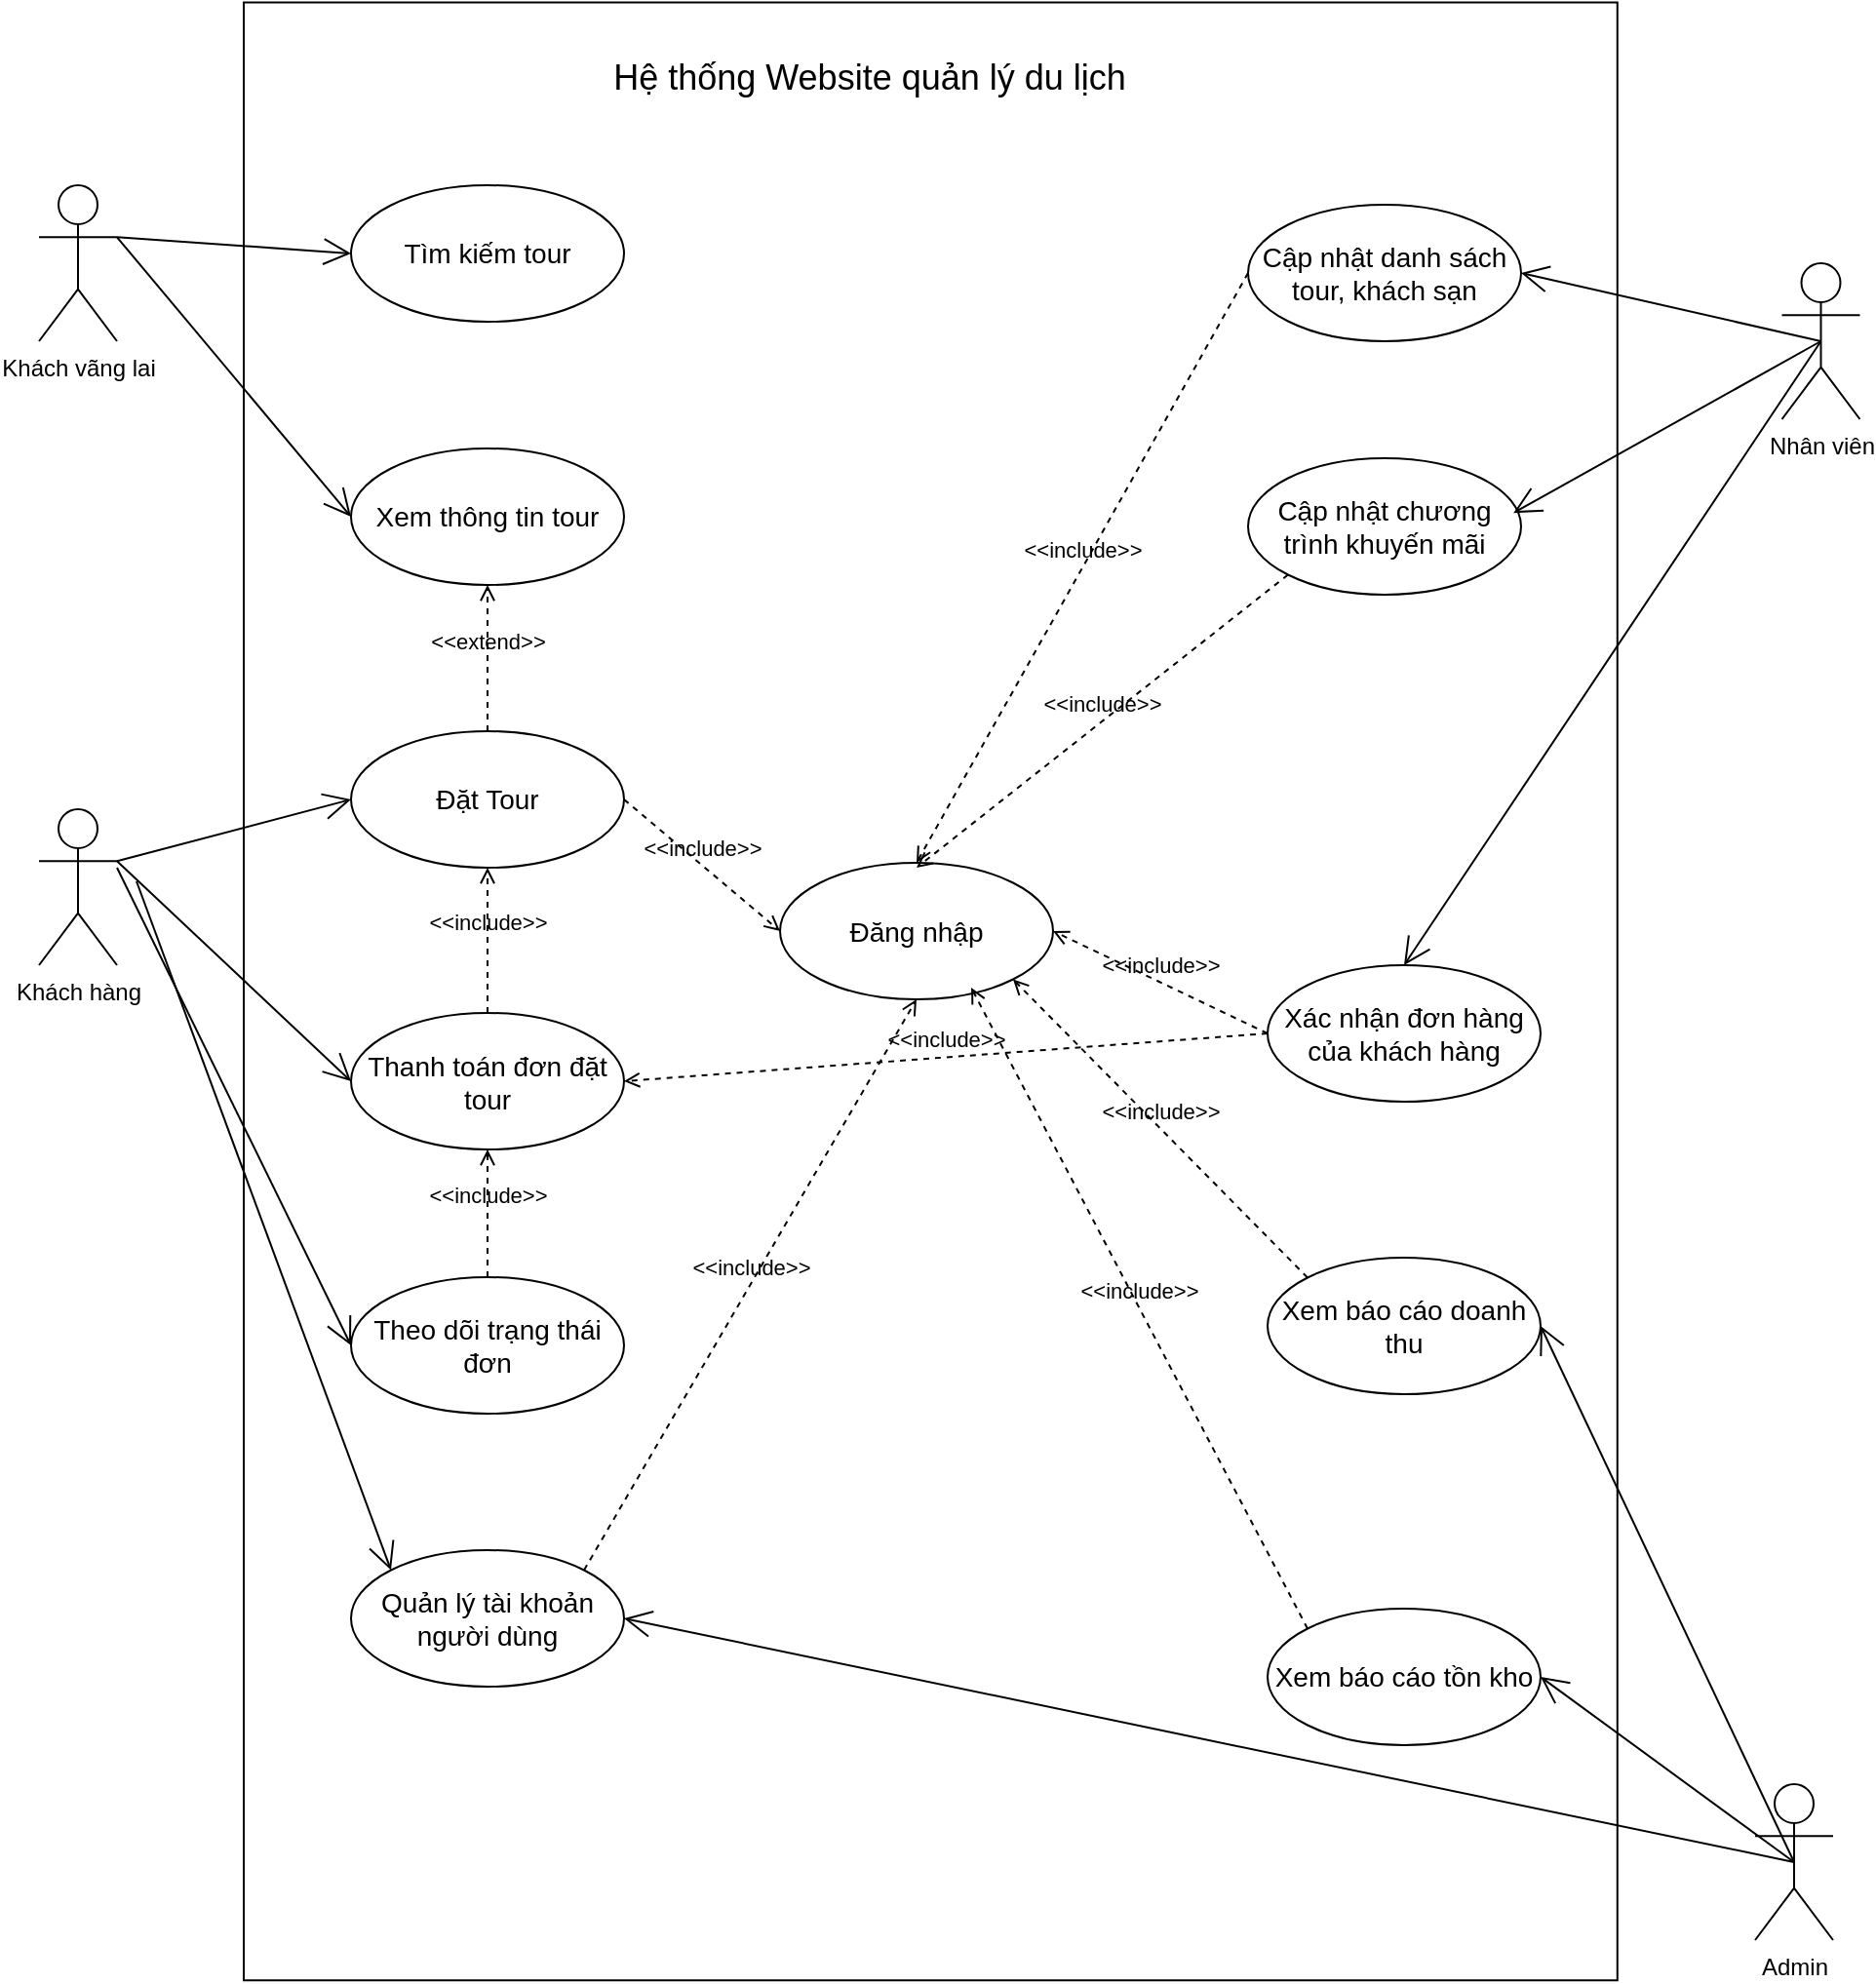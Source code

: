 <mxfile version="24.8.4">
  <diagram name="Trang-1" id="hdt0kNwCUX93PKICMKYl">
    <mxGraphModel dx="2580" dy="1114" grid="1" gridSize="10" guides="1" tooltips="1" connect="1" arrows="1" fold="1" page="1" pageScale="1" pageWidth="827" pageHeight="1169" math="0" shadow="0">
      <root>
        <mxCell id="0" />
        <mxCell id="1" parent="0" />
        <mxCell id="uMrHDG3yBGKmnmMAJlSV-4" value="" style="rounded=0;whiteSpace=wrap;html=1;rotation=90;" parent="1" vertex="1">
          <mxGeometry x="50.01" y="221.25" width="1014.37" height="704.38" as="geometry" />
        </mxCell>
        <mxCell id="mY8F6x1bd3g9hpZfZyls-1" value="&lt;font style=&quot;font-size: 18px;&quot;&gt;Hệ thống Website quản lý du lịch&lt;/font&gt;" style="text;strokeColor=none;align=center;fillColor=none;html=1;verticalAlign=middle;whiteSpace=wrap;rounded=0;" vertex="1" parent="1">
          <mxGeometry x="371.25" y="90" width="310" height="30" as="geometry" />
        </mxCell>
        <mxCell id="mY8F6x1bd3g9hpZfZyls-2" value="Khách vãng lai" style="shape=umlActor;verticalLabelPosition=bottom;verticalAlign=top;html=1;" vertex="1" parent="1">
          <mxGeometry x="100" y="160" width="40" height="80" as="geometry" />
        </mxCell>
        <mxCell id="mY8F6x1bd3g9hpZfZyls-7" value="Khách hàng" style="shape=umlActor;verticalLabelPosition=bottom;verticalAlign=top;html=1;" vertex="1" parent="1">
          <mxGeometry x="100" y="480" width="40" height="80" as="geometry" />
        </mxCell>
        <mxCell id="mY8F6x1bd3g9hpZfZyls-8" value="&lt;font style=&quot;font-size: 14px;&quot;&gt;Tìm kiếm tour&lt;/font&gt;" style="ellipse;whiteSpace=wrap;html=1;" vertex="1" parent="1">
          <mxGeometry x="260" y="160" width="140" height="70" as="geometry" />
        </mxCell>
        <mxCell id="mY8F6x1bd3g9hpZfZyls-9" value="&lt;font style=&quot;font-size: 14px;&quot;&gt;Xem thông tin tour&lt;/font&gt;" style="ellipse;whiteSpace=wrap;html=1;" vertex="1" parent="1">
          <mxGeometry x="260" y="295" width="140" height="70" as="geometry" />
        </mxCell>
        <mxCell id="mY8F6x1bd3g9hpZfZyls-10" value="&lt;span style=&quot;font-size: 14px;&quot;&gt;Đặt Tour&lt;/span&gt;" style="ellipse;whiteSpace=wrap;html=1;" vertex="1" parent="1">
          <mxGeometry x="260" y="440" width="140" height="70" as="geometry" />
        </mxCell>
        <mxCell id="mY8F6x1bd3g9hpZfZyls-11" value="&lt;span style=&quot;font-size: 14px;&quot;&gt;Thanh toán đơn đặt tour&lt;/span&gt;" style="ellipse;whiteSpace=wrap;html=1;" vertex="1" parent="1">
          <mxGeometry x="260" y="584.5" width="140" height="70" as="geometry" />
        </mxCell>
        <mxCell id="mY8F6x1bd3g9hpZfZyls-12" value="&lt;span style=&quot;font-size: 14px;&quot;&gt;Theo dõi trạng thái đơn&lt;/span&gt;" style="ellipse;whiteSpace=wrap;html=1;" vertex="1" parent="1">
          <mxGeometry x="260" y="720" width="140" height="70" as="geometry" />
        </mxCell>
        <mxCell id="mY8F6x1bd3g9hpZfZyls-13" value="&lt;span style=&quot;font-size: 14px;&quot;&gt;Quản lý tài khoản người dùng&lt;/span&gt;" style="ellipse;whiteSpace=wrap;html=1;" vertex="1" parent="1">
          <mxGeometry x="260" y="860" width="140" height="70" as="geometry" />
        </mxCell>
        <mxCell id="mY8F6x1bd3g9hpZfZyls-14" value="&lt;span style=&quot;font-size: 14px;&quot;&gt;Đăng nhập&lt;/span&gt;" style="ellipse;whiteSpace=wrap;html=1;" vertex="1" parent="1">
          <mxGeometry x="480" y="507.5" width="140" height="70" as="geometry" />
        </mxCell>
        <mxCell id="mY8F6x1bd3g9hpZfZyls-15" value="" style="endArrow=open;endFill=1;endSize=12;html=1;rounded=0;exitX=1;exitY=0.333;exitDx=0;exitDy=0;exitPerimeter=0;" edge="1" parent="1" source="mY8F6x1bd3g9hpZfZyls-2">
          <mxGeometry width="160" relative="1" as="geometry">
            <mxPoint x="120" y="194.5" as="sourcePoint" />
            <mxPoint x="260" y="195" as="targetPoint" />
          </mxGeometry>
        </mxCell>
        <mxCell id="mY8F6x1bd3g9hpZfZyls-16" value="" style="endArrow=open;endFill=1;endSize=12;html=1;rounded=0;entryX=0;entryY=0.5;entryDx=0;entryDy=0;exitX=1;exitY=0.333;exitDx=0;exitDy=0;exitPerimeter=0;" edge="1" parent="1" source="mY8F6x1bd3g9hpZfZyls-2" target="mY8F6x1bd3g9hpZfZyls-9">
          <mxGeometry width="160" relative="1" as="geometry">
            <mxPoint x="140" y="190" as="sourcePoint" />
            <mxPoint x="270" y="205" as="targetPoint" />
          </mxGeometry>
        </mxCell>
        <mxCell id="mY8F6x1bd3g9hpZfZyls-17" value="" style="endArrow=open;endFill=1;endSize=12;html=1;rounded=0;entryX=0;entryY=0.5;entryDx=0;entryDy=0;exitX=1;exitY=0.333;exitDx=0;exitDy=0;exitPerimeter=0;" edge="1" parent="1" source="mY8F6x1bd3g9hpZfZyls-7" target="mY8F6x1bd3g9hpZfZyls-10">
          <mxGeometry width="160" relative="1" as="geometry">
            <mxPoint x="160" y="417" as="sourcePoint" />
            <mxPoint x="280" y="560" as="targetPoint" />
          </mxGeometry>
        </mxCell>
        <mxCell id="mY8F6x1bd3g9hpZfZyls-19" value="&amp;lt;&amp;lt;include&amp;gt;&amp;gt;" style="html=1;verticalAlign=bottom;labelBackgroundColor=none;endArrow=open;endFill=0;dashed=1;rounded=0;exitX=1;exitY=0.5;exitDx=0;exitDy=0;entryX=0;entryY=0.5;entryDx=0;entryDy=0;" edge="1" parent="1" source="mY8F6x1bd3g9hpZfZyls-10" target="mY8F6x1bd3g9hpZfZyls-14">
          <mxGeometry width="160" relative="1" as="geometry">
            <mxPoint x="340" y="450" as="sourcePoint" />
            <mxPoint x="340" y="375" as="targetPoint" />
          </mxGeometry>
        </mxCell>
        <mxCell id="mY8F6x1bd3g9hpZfZyls-20" value="&amp;lt;&amp;lt;include&amp;gt;&amp;gt;" style="html=1;verticalAlign=bottom;labelBackgroundColor=none;endArrow=open;endFill=0;dashed=1;rounded=0;exitX=0.5;exitY=0;exitDx=0;exitDy=0;entryX=0.5;entryY=1;entryDx=0;entryDy=0;" edge="1" parent="1" source="mY8F6x1bd3g9hpZfZyls-11" target="mY8F6x1bd3g9hpZfZyls-10">
          <mxGeometry width="160" relative="1" as="geometry">
            <mxPoint x="350" y="460" as="sourcePoint" />
            <mxPoint x="350" y="385" as="targetPoint" />
          </mxGeometry>
        </mxCell>
        <mxCell id="mY8F6x1bd3g9hpZfZyls-21" value="&amp;lt;&amp;lt;extend&amp;gt;&amp;gt;" style="html=1;verticalAlign=bottom;labelBackgroundColor=none;endArrow=open;endFill=0;dashed=1;rounded=0;entryX=0.5;entryY=1;entryDx=0;entryDy=0;exitX=0.5;exitY=0;exitDx=0;exitDy=0;" edge="1" parent="1" source="mY8F6x1bd3g9hpZfZyls-10" target="mY8F6x1bd3g9hpZfZyls-9">
          <mxGeometry width="160" relative="1" as="geometry">
            <mxPoint x="230" y="400" as="sourcePoint" />
            <mxPoint x="390" y="400" as="targetPoint" />
          </mxGeometry>
        </mxCell>
        <mxCell id="mY8F6x1bd3g9hpZfZyls-22" value="&amp;lt;&amp;lt;include&amp;gt;&amp;gt;" style="html=1;verticalAlign=bottom;labelBackgroundColor=none;endArrow=open;endFill=0;dashed=1;rounded=0;entryX=0.5;entryY=1;entryDx=0;entryDy=0;" edge="1" parent="1" source="mY8F6x1bd3g9hpZfZyls-12" target="mY8F6x1bd3g9hpZfZyls-11">
          <mxGeometry width="160" relative="1" as="geometry">
            <mxPoint x="340" y="595" as="sourcePoint" />
            <mxPoint x="340" y="520" as="targetPoint" />
          </mxGeometry>
        </mxCell>
        <mxCell id="mY8F6x1bd3g9hpZfZyls-23" value="&amp;lt;&amp;lt;include&amp;gt;&amp;gt;" style="html=1;verticalAlign=bottom;labelBackgroundColor=none;endArrow=open;endFill=0;dashed=1;rounded=0;exitX=1;exitY=0;exitDx=0;exitDy=0;entryX=0.5;entryY=1;entryDx=0;entryDy=0;" edge="1" parent="1" source="mY8F6x1bd3g9hpZfZyls-13" target="mY8F6x1bd3g9hpZfZyls-14">
          <mxGeometry width="160" relative="1" as="geometry">
            <mxPoint x="350" y="605" as="sourcePoint" />
            <mxPoint x="350" y="530" as="targetPoint" />
          </mxGeometry>
        </mxCell>
        <mxCell id="mY8F6x1bd3g9hpZfZyls-24" value="Nhân viên&lt;div&gt;&lt;br&gt;&lt;/div&gt;" style="shape=umlActor;verticalLabelPosition=bottom;verticalAlign=top;html=1;" vertex="1" parent="1">
          <mxGeometry x="993.75" y="200" width="40" height="80" as="geometry" />
        </mxCell>
        <mxCell id="mY8F6x1bd3g9hpZfZyls-27" value="" style="endArrow=open;endFill=1;endSize=12;html=1;rounded=0;entryX=0;entryY=0.5;entryDx=0;entryDy=0;exitX=1;exitY=0.333;exitDx=0;exitDy=0;exitPerimeter=0;" edge="1" parent="1" source="mY8F6x1bd3g9hpZfZyls-7" target="mY8F6x1bd3g9hpZfZyls-11">
          <mxGeometry width="160" relative="1" as="geometry">
            <mxPoint x="150" y="517" as="sourcePoint" />
            <mxPoint x="270" y="485" as="targetPoint" />
          </mxGeometry>
        </mxCell>
        <mxCell id="mY8F6x1bd3g9hpZfZyls-28" value="" style="endArrow=open;endFill=1;endSize=12;html=1;rounded=0;entryX=0;entryY=0.5;entryDx=0;entryDy=0;" edge="1" parent="1" target="mY8F6x1bd3g9hpZfZyls-12">
          <mxGeometry width="160" relative="1" as="geometry">
            <mxPoint x="140" y="510" as="sourcePoint" />
            <mxPoint x="280" y="495" as="targetPoint" />
          </mxGeometry>
        </mxCell>
        <mxCell id="mY8F6x1bd3g9hpZfZyls-29" value="" style="endArrow=open;endFill=1;endSize=12;html=1;rounded=0;entryX=1;entryY=0.5;entryDx=0;entryDy=0;exitX=0.5;exitY=0.5;exitDx=0;exitDy=0;exitPerimeter=0;" edge="1" parent="1" source="mY8F6x1bd3g9hpZfZyls-48" target="mY8F6x1bd3g9hpZfZyls-13">
          <mxGeometry width="160" relative="1" as="geometry">
            <mxPoint x="600" y="819.997" as="sourcePoint" />
            <mxPoint x="720" y="1208.33" as="targetPoint" />
          </mxGeometry>
        </mxCell>
        <mxCell id="mY8F6x1bd3g9hpZfZyls-30" value="&lt;font style=&quot;font-size: 14px;&quot;&gt;Cập nhật danh sách tour, khách sạn&lt;/font&gt;" style="ellipse;whiteSpace=wrap;html=1;" vertex="1" parent="1">
          <mxGeometry x="720" y="170" width="140" height="70" as="geometry" />
        </mxCell>
        <mxCell id="mY8F6x1bd3g9hpZfZyls-31" value="&lt;font style=&quot;font-size: 14px;&quot;&gt;Cập nhật chương trình khuyến mãi&lt;/font&gt;" style="ellipse;whiteSpace=wrap;html=1;" vertex="1" parent="1">
          <mxGeometry x="720" y="300" width="140" height="70" as="geometry" />
        </mxCell>
        <mxCell id="mY8F6x1bd3g9hpZfZyls-32" value="&amp;lt;&amp;lt;include&amp;gt;&amp;gt;" style="html=1;verticalAlign=bottom;labelBackgroundColor=none;endArrow=open;endFill=0;dashed=1;rounded=0;exitX=0;exitY=0.5;exitDx=0;exitDy=0;entryX=0.5;entryY=0;entryDx=0;entryDy=0;" edge="1" parent="1" source="mY8F6x1bd3g9hpZfZyls-30" target="mY8F6x1bd3g9hpZfZyls-14">
          <mxGeometry width="160" relative="1" as="geometry">
            <mxPoint x="410" y="485" as="sourcePoint" />
            <mxPoint x="490" y="553" as="targetPoint" />
          </mxGeometry>
        </mxCell>
        <mxCell id="mY8F6x1bd3g9hpZfZyls-33" value="&amp;lt;&amp;lt;include&amp;gt;&amp;gt;" style="html=1;verticalAlign=bottom;labelBackgroundColor=none;endArrow=open;endFill=0;dashed=1;rounded=0;exitX=0;exitY=1;exitDx=0;exitDy=0;" edge="1" parent="1" source="mY8F6x1bd3g9hpZfZyls-31">
          <mxGeometry width="160" relative="1" as="geometry">
            <mxPoint x="660" y="225" as="sourcePoint" />
            <mxPoint x="550" y="510" as="targetPoint" />
          </mxGeometry>
        </mxCell>
        <mxCell id="mY8F6x1bd3g9hpZfZyls-34" value="&lt;font style=&quot;font-size: 14px;&quot;&gt;Xác nhận đơn hàng của khách hàng&lt;/font&gt;" style="ellipse;whiteSpace=wrap;html=1;" vertex="1" parent="1">
          <mxGeometry x="730" y="560" width="140" height="70" as="geometry" />
        </mxCell>
        <mxCell id="mY8F6x1bd3g9hpZfZyls-37" value="&amp;lt;&amp;lt;include&amp;gt;&amp;gt;" style="html=1;verticalAlign=bottom;labelBackgroundColor=none;endArrow=open;endFill=0;dashed=1;rounded=0;exitX=0;exitY=0.5;exitDx=0;exitDy=0;entryX=1;entryY=0.5;entryDx=0;entryDy=0;" edge="1" parent="1" source="mY8F6x1bd3g9hpZfZyls-34" target="mY8F6x1bd3g9hpZfZyls-14">
          <mxGeometry width="160" relative="1" as="geometry">
            <mxPoint x="751" y="370" as="sourcePoint" />
            <mxPoint x="560" y="520" as="targetPoint" />
          </mxGeometry>
        </mxCell>
        <mxCell id="mY8F6x1bd3g9hpZfZyls-39" value="&amp;lt;&amp;lt;include&amp;gt;&amp;gt;" style="html=1;verticalAlign=bottom;labelBackgroundColor=none;endArrow=open;endFill=0;dashed=1;rounded=0;exitX=0;exitY=0.5;exitDx=0;exitDy=0;entryX=1;entryY=0.5;entryDx=0;entryDy=0;" edge="1" parent="1" source="mY8F6x1bd3g9hpZfZyls-34" target="mY8F6x1bd3g9hpZfZyls-11">
          <mxGeometry width="160" relative="1" as="geometry">
            <mxPoint x="740" y="605" as="sourcePoint" />
            <mxPoint x="630" y="553" as="targetPoint" />
          </mxGeometry>
        </mxCell>
        <mxCell id="mY8F6x1bd3g9hpZfZyls-40" value="" style="endArrow=open;endFill=1;endSize=12;html=1;rounded=0;exitX=0.5;exitY=0.5;exitDx=0;exitDy=0;exitPerimeter=0;entryX=1;entryY=0.5;entryDx=0;entryDy=0;" edge="1" parent="1" source="mY8F6x1bd3g9hpZfZyls-24" target="mY8F6x1bd3g9hpZfZyls-30">
          <mxGeometry width="160" relative="1" as="geometry">
            <mxPoint x="827" y="270" as="sourcePoint" />
            <mxPoint x="947" y="278" as="targetPoint" />
          </mxGeometry>
        </mxCell>
        <mxCell id="mY8F6x1bd3g9hpZfZyls-42" value="" style="endArrow=open;endFill=1;endSize=12;html=1;rounded=0;exitX=0.5;exitY=0.5;exitDx=0;exitDy=0;exitPerimeter=0;entryX=0.972;entryY=0.401;entryDx=0;entryDy=0;entryPerimeter=0;" edge="1" parent="1" source="mY8F6x1bd3g9hpZfZyls-24" target="mY8F6x1bd3g9hpZfZyls-31">
          <mxGeometry width="160" relative="1" as="geometry">
            <mxPoint x="1024" y="250" as="sourcePoint" />
            <mxPoint x="870" y="215" as="targetPoint" />
          </mxGeometry>
        </mxCell>
        <mxCell id="mY8F6x1bd3g9hpZfZyls-43" value="" style="endArrow=open;endFill=1;endSize=12;html=1;rounded=0;exitX=0.5;exitY=0.5;exitDx=0;exitDy=0;exitPerimeter=0;entryX=0.5;entryY=0;entryDx=0;entryDy=0;" edge="1" parent="1" source="mY8F6x1bd3g9hpZfZyls-24" target="mY8F6x1bd3g9hpZfZyls-34">
          <mxGeometry width="160" relative="1" as="geometry">
            <mxPoint x="1024" y="250" as="sourcePoint" />
            <mxPoint x="866" y="338" as="targetPoint" />
          </mxGeometry>
        </mxCell>
        <mxCell id="mY8F6x1bd3g9hpZfZyls-44" value="&lt;font style=&quot;font-size: 14px;&quot;&gt;Xem báo cáo doanh thu&lt;/font&gt;" style="ellipse;whiteSpace=wrap;html=1;" vertex="1" parent="1">
          <mxGeometry x="730" y="710" width="140" height="70" as="geometry" />
        </mxCell>
        <mxCell id="mY8F6x1bd3g9hpZfZyls-45" value="&amp;lt;&amp;lt;include&amp;gt;&amp;gt;" style="html=1;verticalAlign=bottom;labelBackgroundColor=none;endArrow=open;endFill=0;dashed=1;rounded=0;exitX=0;exitY=0;exitDx=0;exitDy=0;entryX=1;entryY=1;entryDx=0;entryDy=0;" edge="1" parent="1" source="mY8F6x1bd3g9hpZfZyls-44" target="mY8F6x1bd3g9hpZfZyls-14">
          <mxGeometry width="160" relative="1" as="geometry">
            <mxPoint x="740" y="605" as="sourcePoint" />
            <mxPoint x="630" y="553" as="targetPoint" />
          </mxGeometry>
        </mxCell>
        <mxCell id="mY8F6x1bd3g9hpZfZyls-46" value="&lt;font style=&quot;font-size: 14px;&quot;&gt;Xem báo cáo tồn kho&lt;/font&gt;" style="ellipse;whiteSpace=wrap;html=1;" vertex="1" parent="1">
          <mxGeometry x="730" y="890" width="140" height="70" as="geometry" />
        </mxCell>
        <mxCell id="mY8F6x1bd3g9hpZfZyls-47" value="&amp;lt;&amp;lt;include&amp;gt;&amp;gt;" style="html=1;verticalAlign=bottom;labelBackgroundColor=none;endArrow=open;endFill=0;dashed=1;rounded=0;exitX=0;exitY=0;exitDx=0;exitDy=0;entryX=0.7;entryY=0.914;entryDx=0;entryDy=0;entryPerimeter=0;" edge="1" parent="1" source="mY8F6x1bd3g9hpZfZyls-46" target="mY8F6x1bd3g9hpZfZyls-14">
          <mxGeometry width="160" relative="1" as="geometry">
            <mxPoint x="761" y="730" as="sourcePoint" />
            <mxPoint x="609" y="577" as="targetPoint" />
          </mxGeometry>
        </mxCell>
        <mxCell id="mY8F6x1bd3g9hpZfZyls-48" value="&lt;div&gt;Admin&lt;/div&gt;" style="shape=umlActor;verticalLabelPosition=bottom;verticalAlign=top;html=1;" vertex="1" parent="1">
          <mxGeometry x="980" y="980" width="40" height="80" as="geometry" />
        </mxCell>
        <mxCell id="mY8F6x1bd3g9hpZfZyls-50" value="" style="endArrow=open;endFill=1;endSize=12;html=1;rounded=0;entryX=0;entryY=0;entryDx=0;entryDy=0;exitX=1;exitY=0.333;exitDx=0;exitDy=0;exitPerimeter=0;" edge="1" parent="1" target="mY8F6x1bd3g9hpZfZyls-13">
          <mxGeometry width="160" relative="1" as="geometry">
            <mxPoint x="150" y="517" as="sourcePoint" />
            <mxPoint x="270" y="905" as="targetPoint" />
          </mxGeometry>
        </mxCell>
        <mxCell id="mY8F6x1bd3g9hpZfZyls-51" value="" style="endArrow=open;endFill=1;endSize=12;html=1;rounded=0;entryX=1;entryY=0.5;entryDx=0;entryDy=0;exitX=0.5;exitY=0.5;exitDx=0;exitDy=0;exitPerimeter=0;" edge="1" parent="1" source="mY8F6x1bd3g9hpZfZyls-48" target="mY8F6x1bd3g9hpZfZyls-44">
          <mxGeometry width="160" relative="1" as="geometry">
            <mxPoint x="1010" y="1030" as="sourcePoint" />
            <mxPoint x="410" y="905" as="targetPoint" />
          </mxGeometry>
        </mxCell>
        <mxCell id="mY8F6x1bd3g9hpZfZyls-52" value="" style="endArrow=open;endFill=1;endSize=12;html=1;rounded=0;entryX=1;entryY=0.5;entryDx=0;entryDy=0;" edge="1" parent="1" target="mY8F6x1bd3g9hpZfZyls-46">
          <mxGeometry width="160" relative="1" as="geometry">
            <mxPoint x="1000" y="1020" as="sourcePoint" />
            <mxPoint x="880" y="755" as="targetPoint" />
          </mxGeometry>
        </mxCell>
      </root>
    </mxGraphModel>
  </diagram>
</mxfile>
